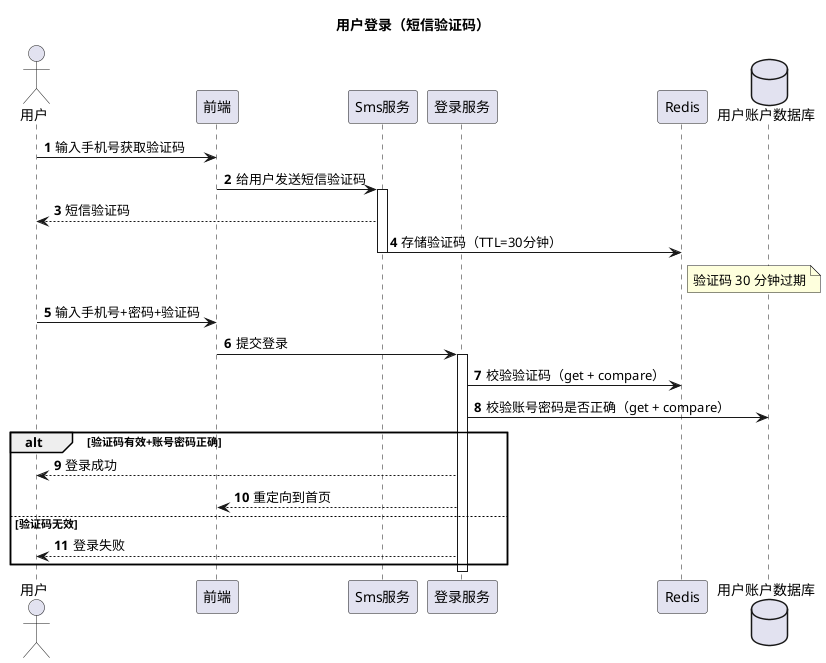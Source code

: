 @startuml
title 用户登录（短信验证码）
'https://plantuml.com/sequence-diagram

autonumber

actor 用户 as User
participant 前端 as FE
participant "Sms服务" as Message
participant "登录服务" as Auth
participant "Redis" as Queue
database "用户账户数据库" as Db
User -> FE: 输入手机号获取验证码
FE -> Message: 给用户发送短信验证码
activate Message
Message --> User: 短信验证码
Message -> Queue: 存储验证码（TTL=30分钟）
note right of Queue: 验证码 30 分钟过期
deactivate Message

User -> FE: 输入手机号+密码+验证码
FE -> Auth: 提交登录
activate Auth
Auth -> Queue: 校验验证码（get + compare）
Auth -> Db: 校验账号密码是否正确（get + compare）
alt 验证码有效+账号密码正确
  Auth --> User: 登录成功
  Auth --> FE : 重定向到首页

else 验证码无效
  Auth --> User: 登录失败
end
deactivate Auth
@enduml
